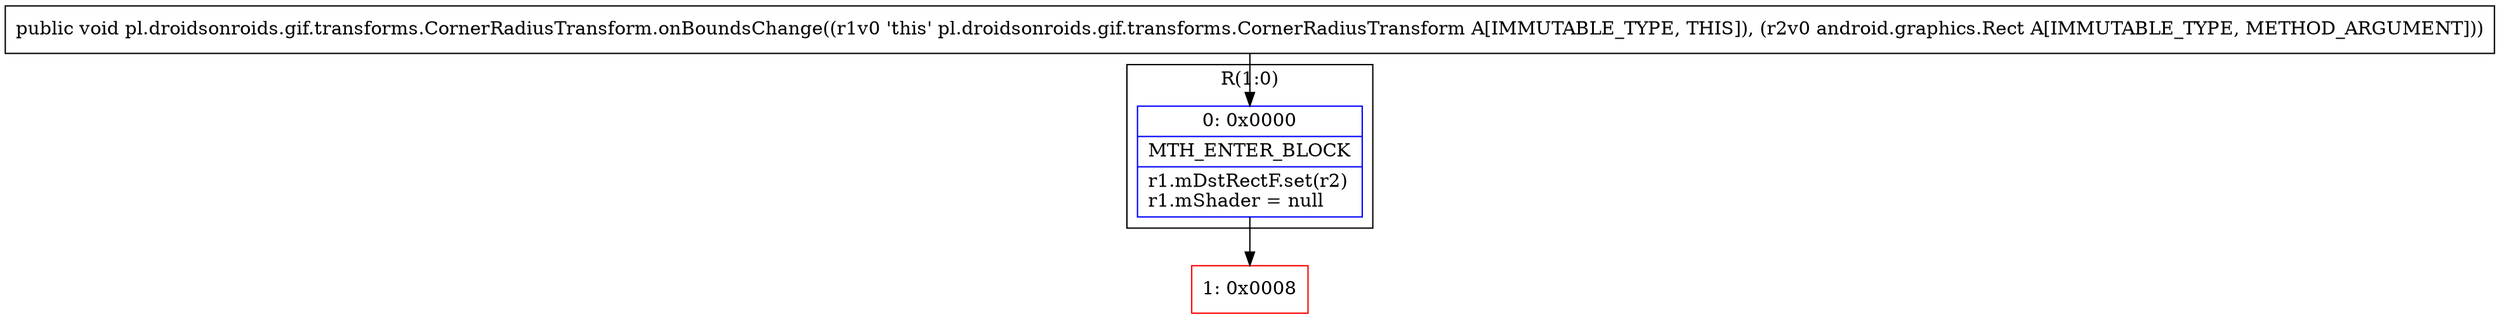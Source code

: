 digraph "CFG forpl.droidsonroids.gif.transforms.CornerRadiusTransform.onBoundsChange(Landroid\/graphics\/Rect;)V" {
subgraph cluster_Region_729315535 {
label = "R(1:0)";
node [shape=record,color=blue];
Node_0 [shape=record,label="{0\:\ 0x0000|MTH_ENTER_BLOCK\l|r1.mDstRectF.set(r2)\lr1.mShader = null\l}"];
}
Node_1 [shape=record,color=red,label="{1\:\ 0x0008}"];
MethodNode[shape=record,label="{public void pl.droidsonroids.gif.transforms.CornerRadiusTransform.onBoundsChange((r1v0 'this' pl.droidsonroids.gif.transforms.CornerRadiusTransform A[IMMUTABLE_TYPE, THIS]), (r2v0 android.graphics.Rect A[IMMUTABLE_TYPE, METHOD_ARGUMENT])) }"];
MethodNode -> Node_0;
Node_0 -> Node_1;
}

